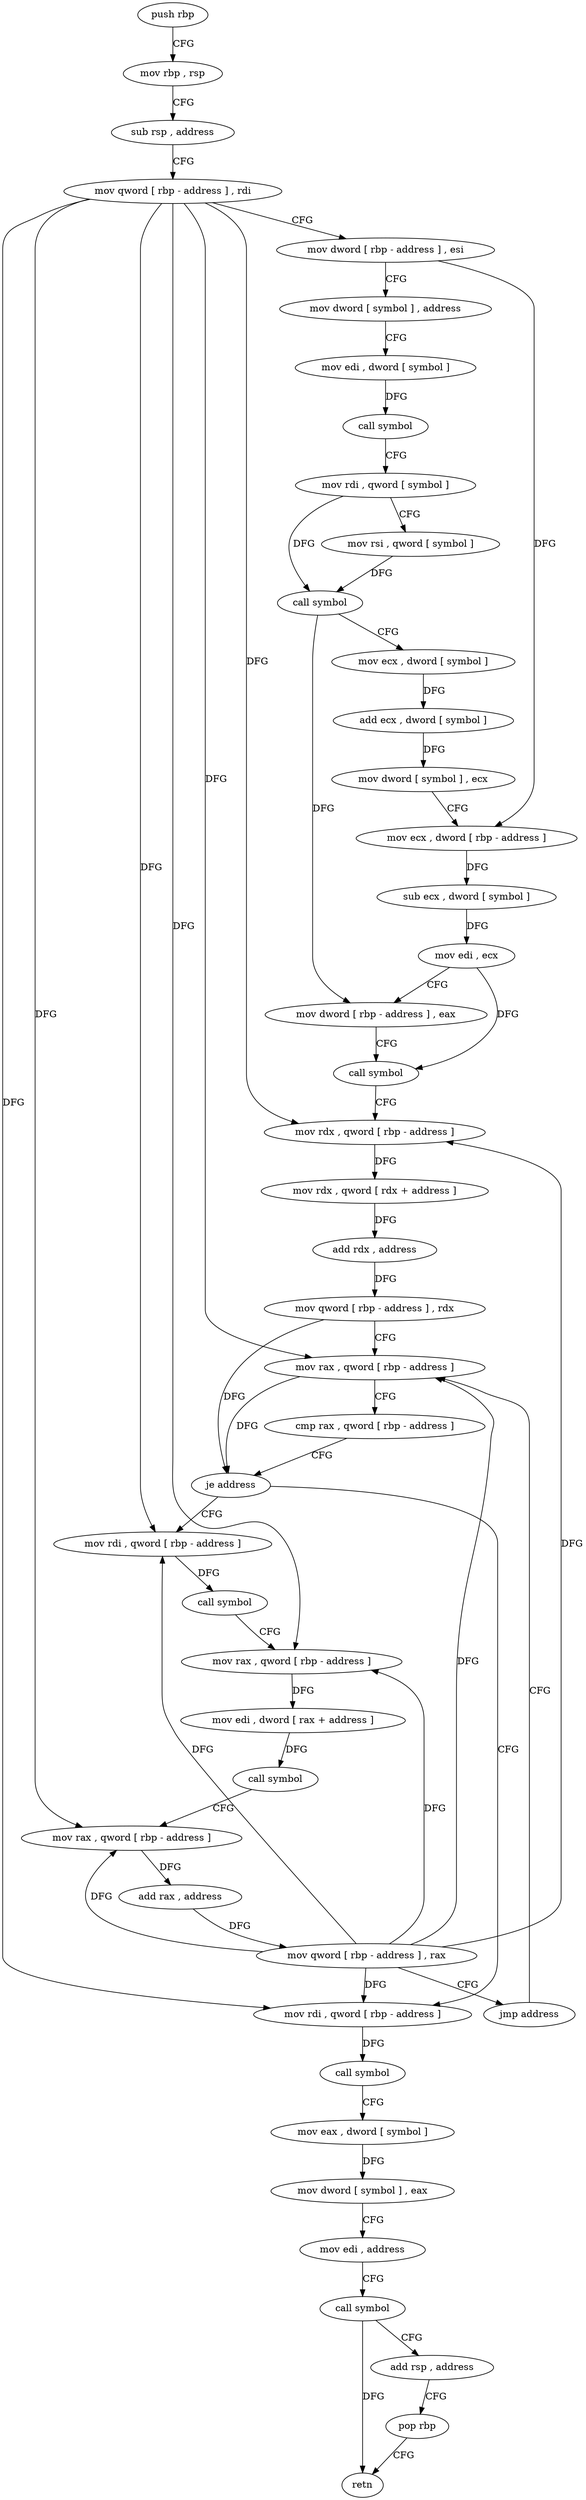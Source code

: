 digraph "func" {
"4208128" [label = "push rbp" ]
"4208129" [label = "mov rbp , rsp" ]
"4208132" [label = "sub rsp , address" ]
"4208136" [label = "mov qword [ rbp - address ] , rdi" ]
"4208140" [label = "mov dword [ rbp - address ] , esi" ]
"4208143" [label = "mov dword [ symbol ] , address" ]
"4208154" [label = "mov edi , dword [ symbol ]" ]
"4208161" [label = "call symbol" ]
"4208166" [label = "mov rdi , qword [ symbol ]" ]
"4208174" [label = "mov rsi , qword [ symbol ]" ]
"4208182" [label = "call symbol" ]
"4208187" [label = "mov ecx , dword [ symbol ]" ]
"4208194" [label = "add ecx , dword [ symbol ]" ]
"4208201" [label = "mov dword [ symbol ] , ecx" ]
"4208208" [label = "mov ecx , dword [ rbp - address ]" ]
"4208211" [label = "sub ecx , dword [ symbol ]" ]
"4208218" [label = "mov edi , ecx" ]
"4208220" [label = "mov dword [ rbp - address ] , eax" ]
"4208223" [label = "call symbol" ]
"4208228" [label = "mov rdx , qword [ rbp - address ]" ]
"4208232" [label = "mov rdx , qword [ rdx + address ]" ]
"4208236" [label = "add rdx , address" ]
"4208243" [label = "mov qword [ rbp - address ] , rdx" ]
"4208247" [label = "mov rax , qword [ rbp - address ]" ]
"4208301" [label = "mov rdi , qword [ rbp - address ]" ]
"4208305" [label = "call symbol" ]
"4208310" [label = "mov eax , dword [ symbol ]" ]
"4208317" [label = "mov dword [ symbol ] , eax" ]
"4208324" [label = "mov edi , address" ]
"4208329" [label = "call symbol" ]
"4208334" [label = "add rsp , address" ]
"4208338" [label = "pop rbp" ]
"4208339" [label = "retn" ]
"4208261" [label = "mov rdi , qword [ rbp - address ]" ]
"4208265" [label = "call symbol" ]
"4208270" [label = "mov rax , qword [ rbp - address ]" ]
"4208274" [label = "mov edi , dword [ rax + address ]" ]
"4208277" [label = "call symbol" ]
"4208282" [label = "mov rax , qword [ rbp - address ]" ]
"4208286" [label = "add rax , address" ]
"4208292" [label = "mov qword [ rbp - address ] , rax" ]
"4208296" [label = "jmp address" ]
"4208251" [label = "cmp rax , qword [ rbp - address ]" ]
"4208255" [label = "je address" ]
"4208128" -> "4208129" [ label = "CFG" ]
"4208129" -> "4208132" [ label = "CFG" ]
"4208132" -> "4208136" [ label = "CFG" ]
"4208136" -> "4208140" [ label = "CFG" ]
"4208136" -> "4208228" [ label = "DFG" ]
"4208136" -> "4208247" [ label = "DFG" ]
"4208136" -> "4208301" [ label = "DFG" ]
"4208136" -> "4208261" [ label = "DFG" ]
"4208136" -> "4208270" [ label = "DFG" ]
"4208136" -> "4208282" [ label = "DFG" ]
"4208140" -> "4208143" [ label = "CFG" ]
"4208140" -> "4208208" [ label = "DFG" ]
"4208143" -> "4208154" [ label = "CFG" ]
"4208154" -> "4208161" [ label = "DFG" ]
"4208161" -> "4208166" [ label = "CFG" ]
"4208166" -> "4208174" [ label = "CFG" ]
"4208166" -> "4208182" [ label = "DFG" ]
"4208174" -> "4208182" [ label = "DFG" ]
"4208182" -> "4208187" [ label = "CFG" ]
"4208182" -> "4208220" [ label = "DFG" ]
"4208187" -> "4208194" [ label = "DFG" ]
"4208194" -> "4208201" [ label = "DFG" ]
"4208201" -> "4208208" [ label = "CFG" ]
"4208208" -> "4208211" [ label = "DFG" ]
"4208211" -> "4208218" [ label = "DFG" ]
"4208218" -> "4208220" [ label = "CFG" ]
"4208218" -> "4208223" [ label = "DFG" ]
"4208220" -> "4208223" [ label = "CFG" ]
"4208223" -> "4208228" [ label = "CFG" ]
"4208228" -> "4208232" [ label = "DFG" ]
"4208232" -> "4208236" [ label = "DFG" ]
"4208236" -> "4208243" [ label = "DFG" ]
"4208243" -> "4208247" [ label = "CFG" ]
"4208243" -> "4208255" [ label = "DFG" ]
"4208247" -> "4208251" [ label = "CFG" ]
"4208247" -> "4208255" [ label = "DFG" ]
"4208301" -> "4208305" [ label = "DFG" ]
"4208305" -> "4208310" [ label = "CFG" ]
"4208310" -> "4208317" [ label = "DFG" ]
"4208317" -> "4208324" [ label = "CFG" ]
"4208324" -> "4208329" [ label = "CFG" ]
"4208329" -> "4208334" [ label = "CFG" ]
"4208329" -> "4208339" [ label = "DFG" ]
"4208334" -> "4208338" [ label = "CFG" ]
"4208338" -> "4208339" [ label = "CFG" ]
"4208261" -> "4208265" [ label = "DFG" ]
"4208265" -> "4208270" [ label = "CFG" ]
"4208270" -> "4208274" [ label = "DFG" ]
"4208274" -> "4208277" [ label = "DFG" ]
"4208277" -> "4208282" [ label = "CFG" ]
"4208282" -> "4208286" [ label = "DFG" ]
"4208286" -> "4208292" [ label = "DFG" ]
"4208292" -> "4208296" [ label = "CFG" ]
"4208292" -> "4208228" [ label = "DFG" ]
"4208292" -> "4208247" [ label = "DFG" ]
"4208292" -> "4208301" [ label = "DFG" ]
"4208292" -> "4208261" [ label = "DFG" ]
"4208292" -> "4208270" [ label = "DFG" ]
"4208292" -> "4208282" [ label = "DFG" ]
"4208296" -> "4208247" [ label = "CFG" ]
"4208251" -> "4208255" [ label = "CFG" ]
"4208255" -> "4208301" [ label = "CFG" ]
"4208255" -> "4208261" [ label = "CFG" ]
}

